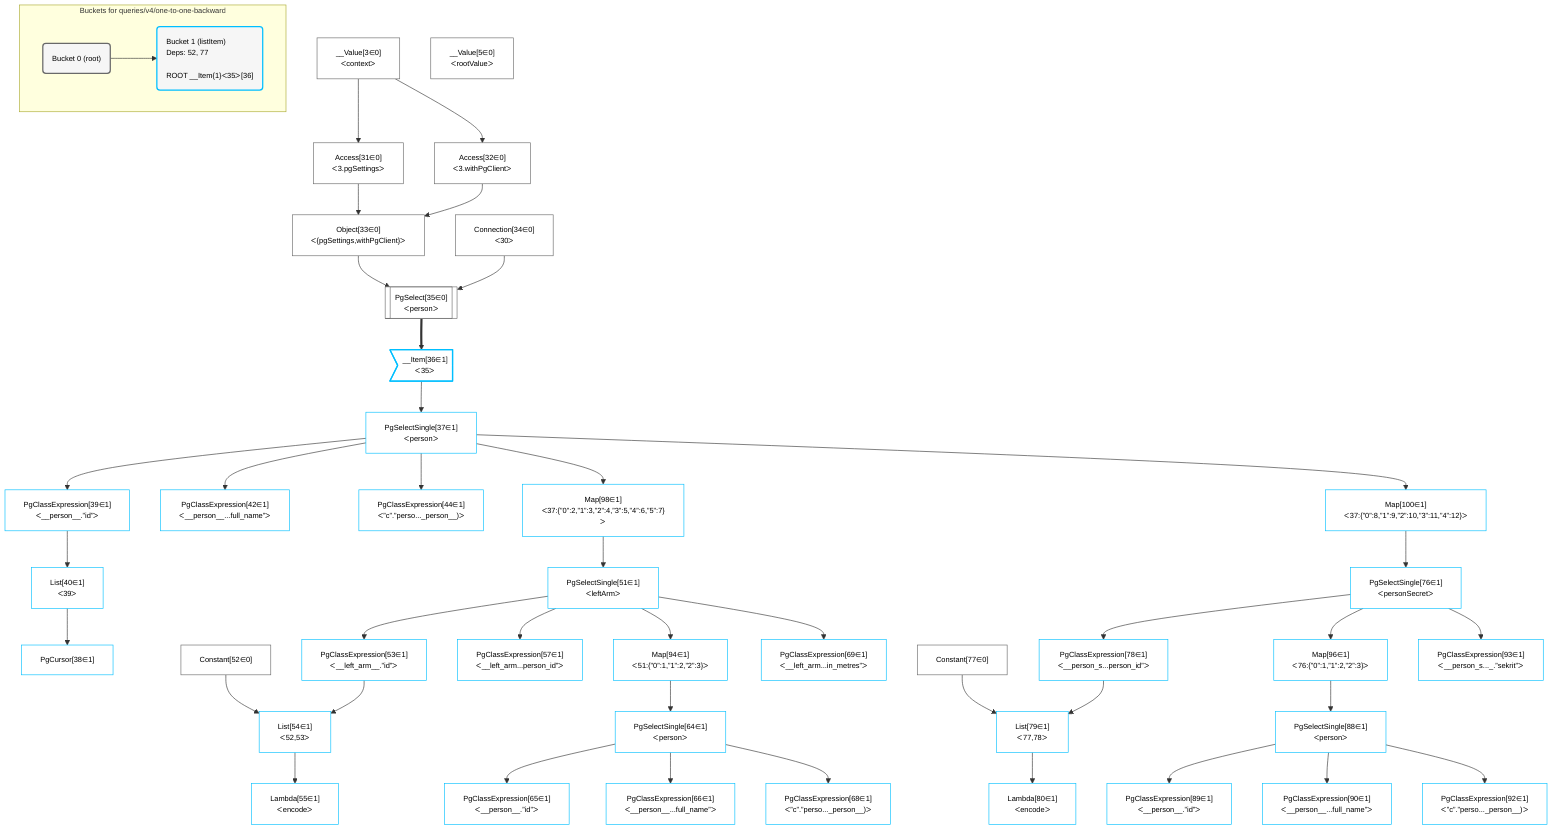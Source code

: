%%{init: {'themeVariables': { 'fontSize': '12px'}}}%%
graph TD
    classDef path fill:#eee,stroke:#000,color:#000
    classDef plan fill:#fff,stroke-width:1px,color:#000
    classDef itemplan fill:#fff,stroke-width:2px,color:#000
    classDef sideeffectplan fill:#f00,stroke-width:2px,color:#000
    classDef bucket fill:#f6f6f6,color:#000,stroke-width:2px,text-align:left


    %% define steps
    __Value3["__Value[3∈0]<br />ᐸcontextᐳ"]:::plan
    __Value5["__Value[5∈0]<br />ᐸrootValueᐳ"]:::plan
    Access31["Access[31∈0]<br />ᐸ3.pgSettingsᐳ"]:::plan
    Access32["Access[32∈0]<br />ᐸ3.withPgClientᐳ"]:::plan
    Object33["Object[33∈0]<br />ᐸ{pgSettings,withPgClient}ᐳ"]:::plan
    Connection34["Connection[34∈0]<br />ᐸ30ᐳ"]:::plan
    PgSelect35[["PgSelect[35∈0]<br />ᐸpersonᐳ"]]:::plan
    __Item36>"__Item[36∈1]<br />ᐸ35ᐳ"]:::itemplan
    PgSelectSingle37["PgSelectSingle[37∈1]<br />ᐸpersonᐳ"]:::plan
    PgClassExpression39["PgClassExpression[39∈1]<br />ᐸ__person__.”id”ᐳ"]:::plan
    List40["List[40∈1]<br />ᐸ39ᐳ"]:::plan
    PgCursor38["PgCursor[38∈1]"]:::plan
    PgClassExpression42["PgClassExpression[42∈1]<br />ᐸ__person__...full_name”ᐳ"]:::plan
    PgClassExpression44["PgClassExpression[44∈1]<br />ᐸ”c”.”perso..._person__)ᐳ"]:::plan
    Map98["Map[98∈1]<br />ᐸ37:{”0”:2,”1”:3,”2”:4,”3”:5,”4”:6,”5”:7}ᐳ"]:::plan
    PgSelectSingle51["PgSelectSingle[51∈1]<br />ᐸleftArmᐳ"]:::plan
    Constant52["Constant[52∈0]"]:::plan
    PgClassExpression53["PgClassExpression[53∈1]<br />ᐸ__left_arm__.”id”ᐳ"]:::plan
    List54["List[54∈1]<br />ᐸ52,53ᐳ"]:::plan
    Lambda55["Lambda[55∈1]<br />ᐸencodeᐳ"]:::plan
    PgClassExpression57["PgClassExpression[57∈1]<br />ᐸ__left_arm...person_id”ᐳ"]:::plan
    Map94["Map[94∈1]<br />ᐸ51:{”0”:1,”1”:2,”2”:3}ᐳ"]:::plan
    PgSelectSingle64["PgSelectSingle[64∈1]<br />ᐸpersonᐳ"]:::plan
    PgClassExpression65["PgClassExpression[65∈1]<br />ᐸ__person__.”id”ᐳ"]:::plan
    PgClassExpression66["PgClassExpression[66∈1]<br />ᐸ__person__...full_name”ᐳ"]:::plan
    PgClassExpression68["PgClassExpression[68∈1]<br />ᐸ”c”.”perso..._person__)ᐳ"]:::plan
    PgClassExpression69["PgClassExpression[69∈1]<br />ᐸ__left_arm...in_metres”ᐳ"]:::plan
    Map100["Map[100∈1]<br />ᐸ37:{”0”:8,”1”:9,”2”:10,”3”:11,”4”:12}ᐳ"]:::plan
    PgSelectSingle76["PgSelectSingle[76∈1]<br />ᐸpersonSecretᐳ"]:::plan
    Constant77["Constant[77∈0]"]:::plan
    PgClassExpression78["PgClassExpression[78∈1]<br />ᐸ__person_s...person_id”ᐳ"]:::plan
    List79["List[79∈1]<br />ᐸ77,78ᐳ"]:::plan
    Lambda80["Lambda[80∈1]<br />ᐸencodeᐳ"]:::plan
    Map96["Map[96∈1]<br />ᐸ76:{”0”:1,”1”:2,”2”:3}ᐳ"]:::plan
    PgSelectSingle88["PgSelectSingle[88∈1]<br />ᐸpersonᐳ"]:::plan
    PgClassExpression89["PgClassExpression[89∈1]<br />ᐸ__person__.”id”ᐳ"]:::plan
    PgClassExpression90["PgClassExpression[90∈1]<br />ᐸ__person__...full_name”ᐳ"]:::plan
    PgClassExpression92["PgClassExpression[92∈1]<br />ᐸ”c”.”perso..._person__)ᐳ"]:::plan
    PgClassExpression93["PgClassExpression[93∈1]<br />ᐸ__person_s..._.”sekrit”ᐳ"]:::plan

    %% plan dependencies
    __Value3 --> Access31
    __Value3 --> Access32
    Access31 & Access32 --> Object33
    Object33 & Connection34 --> PgSelect35
    PgSelect35 ==> __Item36
    __Item36 --> PgSelectSingle37
    PgSelectSingle37 --> PgClassExpression39
    PgClassExpression39 --> List40
    List40 --> PgCursor38
    PgSelectSingle37 --> PgClassExpression42
    PgSelectSingle37 --> PgClassExpression44
    PgSelectSingle37 --> Map98
    Map98 --> PgSelectSingle51
    PgSelectSingle51 --> PgClassExpression53
    Constant52 & PgClassExpression53 --> List54
    List54 --> Lambda55
    PgSelectSingle51 --> PgClassExpression57
    PgSelectSingle51 --> Map94
    Map94 --> PgSelectSingle64
    PgSelectSingle64 --> PgClassExpression65
    PgSelectSingle64 --> PgClassExpression66
    PgSelectSingle64 --> PgClassExpression68
    PgSelectSingle51 --> PgClassExpression69
    PgSelectSingle37 --> Map100
    Map100 --> PgSelectSingle76
    PgSelectSingle76 --> PgClassExpression78
    Constant77 & PgClassExpression78 --> List79
    List79 --> Lambda80
    PgSelectSingle76 --> Map96
    Map96 --> PgSelectSingle88
    PgSelectSingle88 --> PgClassExpression89
    PgSelectSingle88 --> PgClassExpression90
    PgSelectSingle88 --> PgClassExpression92
    PgSelectSingle76 --> PgClassExpression93

    subgraph "Buckets for queries/v4/one-to-one-backward"
    Bucket0("Bucket 0 (root)"):::bucket
    classDef bucket0 stroke:#696969
    class Bucket0,__Value3,__Value5,Access31,Access32,Object33,Connection34,PgSelect35,Constant52,Constant77 bucket0
    Bucket1("Bucket 1 (listItem)<br />Deps: 52, 77<br /><br />ROOT __Item{1}ᐸ35ᐳ[36]"):::bucket
    classDef bucket1 stroke:#00bfff
    class Bucket1,__Item36,PgSelectSingle37,PgCursor38,PgClassExpression39,List40,PgClassExpression42,PgClassExpression44,PgSelectSingle51,PgClassExpression53,List54,Lambda55,PgClassExpression57,PgSelectSingle64,PgClassExpression65,PgClassExpression66,PgClassExpression68,PgClassExpression69,PgSelectSingle76,PgClassExpression78,List79,Lambda80,PgSelectSingle88,PgClassExpression89,PgClassExpression90,PgClassExpression92,PgClassExpression93,Map94,Map96,Map98,Map100 bucket1
    Bucket0 --> Bucket1
    end